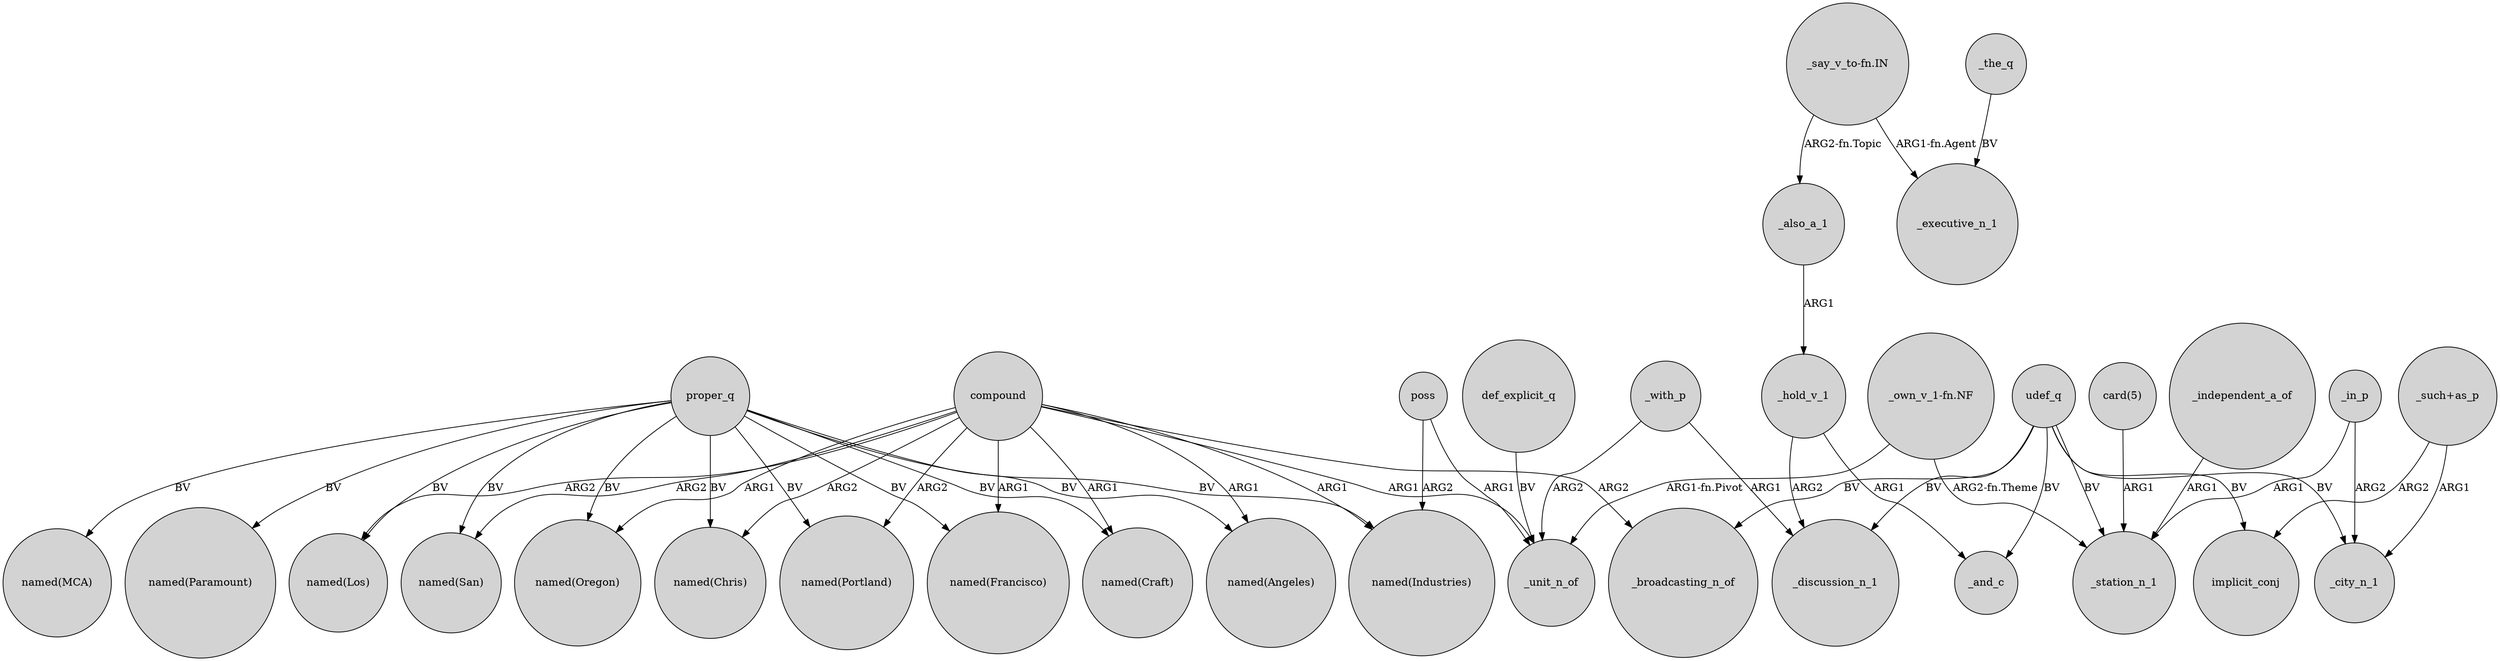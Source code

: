digraph {
	node [shape=circle style=filled]
	udef_q -> _broadcasting_n_of [label=BV]
	compound -> "named(Industries)" [label=ARG1]
	proper_q -> "named(Craft)" [label=BV]
	compound -> _broadcasting_n_of [label=ARG2]
	_with_p -> _discussion_n_1 [label=ARG1]
	"_say_v_to-fn.IN" -> _also_a_1 [label="ARG2-fn.Topic"]
	proper_q -> "named(Francisco)" [label=BV]
	compound -> "named(San)" [label=ARG2]
	udef_q -> _discussion_n_1 [label=BV]
	_also_a_1 -> _hold_v_1 [label=ARG1]
	_the_q -> _executive_n_1 [label=BV]
	def_explicit_q -> _unit_n_of [label=BV]
	compound -> _unit_n_of [label=ARG1]
	compound -> "named(Los)" [label=ARG2]
	proper_q -> "named(Los)" [label=BV]
	proper_q -> "named(Chris)" [label=BV]
	"_own_v_1-fn.NF" -> _station_n_1 [label="ARG2-fn.Theme"]
	"card(5)" -> _station_n_1 [label=ARG1]
	"_own_v_1-fn.NF" -> _unit_n_of [label="ARG1-fn.Pivot"]
	udef_q -> implicit_conj [label=BV]
	compound -> "named(Angeles)" [label=ARG1]
	udef_q -> _city_n_1 [label=BV]
	proper_q -> "named(Portland)" [label=BV]
	_in_p -> _city_n_1 [label=ARG2]
	proper_q -> "named(MCA)" [label=BV]
	_independent_a_of -> _station_n_1 [label=ARG1]
	_with_p -> _unit_n_of [label=ARG2]
	"_say_v_to-fn.IN" -> _executive_n_1 [label="ARG1-fn.Agent"]
	poss -> _unit_n_of [label=ARG1]
	compound -> "named(Oregon)" [label=ARG1]
	proper_q -> "named(Oregon)" [label=BV]
	proper_q -> "named(Paramount)" [label=BV]
	poss -> "named(Industries)" [label=ARG2]
	"_such+as_p" -> implicit_conj [label=ARG2]
	compound -> "named(Chris)" [label=ARG2]
	compound -> "named(Francisco)" [label=ARG1]
	_hold_v_1 -> _discussion_n_1 [label=ARG2]
	udef_q -> _station_n_1 [label=BV]
	compound -> "named(Portland)" [label=ARG2]
	proper_q -> "named(San)" [label=BV]
	_hold_v_1 -> _and_c [label=ARG1]
	_in_p -> _station_n_1 [label=ARG1]
	proper_q -> "named(Angeles)" [label=BV]
	udef_q -> _and_c [label=BV]
	proper_q -> "named(Industries)" [label=BV]
	"_such+as_p" -> _city_n_1 [label=ARG1]
	compound -> "named(Craft)" [label=ARG1]
}
